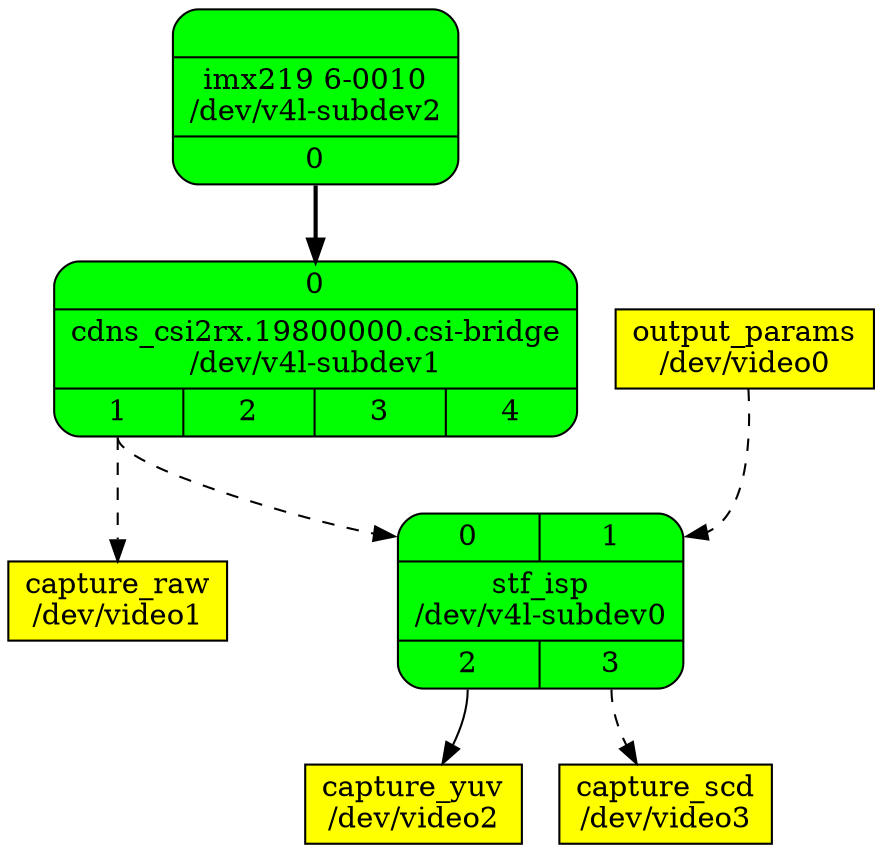 digraph board {
	rankdir=TB
	n00000001 [label="{{<port0> 0 | <port1> 1} | stf_isp\n/dev/v4l-subdev0 | {<port2> 2 | <port3> 3}}", shape=Mrecord, style=filled, fillcolor=green]
	n00000001:port2 -> n0000000e
	n00000001:port3 -> n00000012 [style=dashed]
	n00000006 [label="output_params\n/dev/video0", shape=box, style=filled, fillcolor=yellow]
	n00000006 -> n00000001:port1 [style=dashed]
	n0000000a [label="capture_raw\n/dev/video1", shape=box, style=filled, fillcolor=yellow]
	n0000000e [label="capture_yuv\n/dev/video2", shape=box, style=filled, fillcolor=yellow]
	n00000012 [label="capture_scd\n/dev/video3", shape=box, style=filled, fillcolor=yellow]
	n0000001c [label="{{<port0> 0} | cdns_csi2rx.19800000.csi-bridge\n/dev/v4l-subdev1 | {<port1> 1 | <port2> 2 | <port3> 3 | <port4> 4}}", shape=Mrecord, style=filled, fillcolor=green]
	n0000001c:port1 -> n00000001:port0 [style=dashed]
	n0000001c:port1 -> n0000000a [style=dashed]
	n00000026 [label="{{} | imx219 6-0010\n/dev/v4l-subdev2 | {<port0> 0}}", shape=Mrecord, style=filled, fillcolor=green]
	n00000026:port0 -> n0000001c:port0 [style=bold]
}
